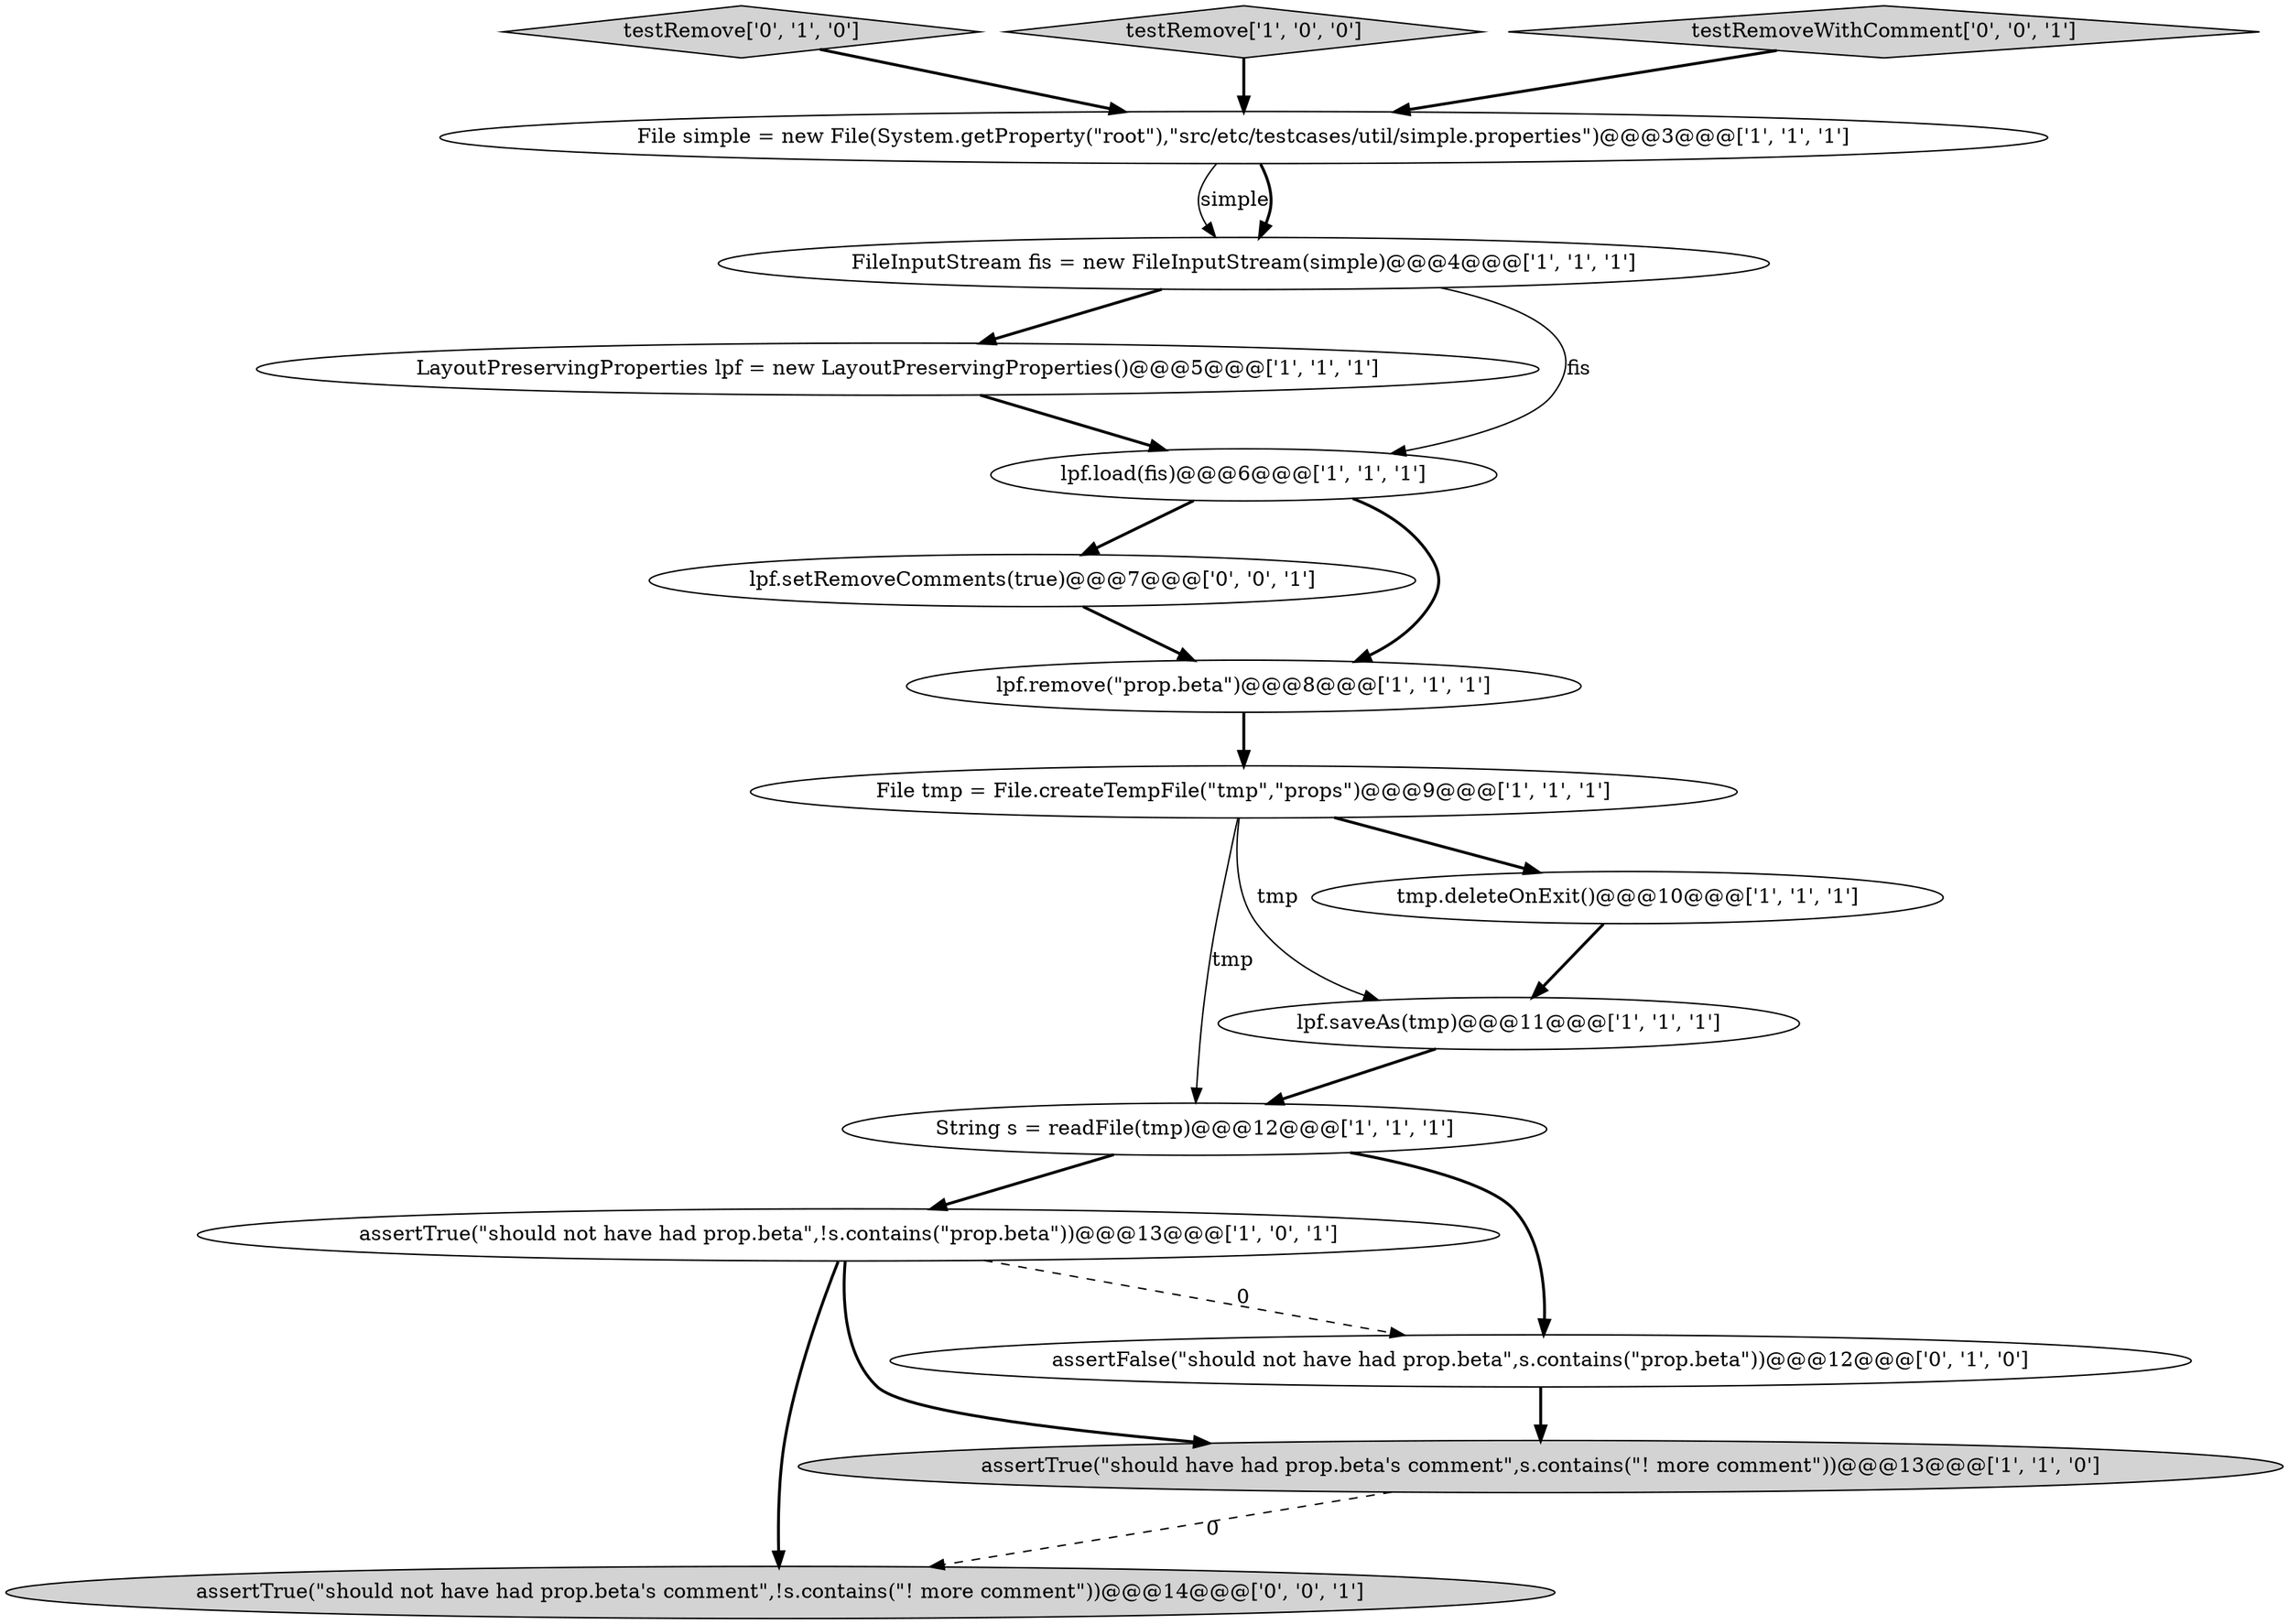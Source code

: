 digraph {
8 [style = filled, label = "FileInputStream fis = new FileInputStream(simple)@@@4@@@['1', '1', '1']", fillcolor = white, shape = ellipse image = "AAA0AAABBB1BBB"];
1 [style = filled, label = "assertTrue(\"should have had prop.beta's comment\",s.contains(\"! more comment\"))@@@13@@@['1', '1', '0']", fillcolor = lightgray, shape = ellipse image = "AAA0AAABBB1BBB"];
6 [style = filled, label = "String s = readFile(tmp)@@@12@@@['1', '1', '1']", fillcolor = white, shape = ellipse image = "AAA0AAABBB1BBB"];
4 [style = filled, label = "File simple = new File(System.getProperty(\"root\"),\"src/etc/testcases/util/simple.properties\")@@@3@@@['1', '1', '1']", fillcolor = white, shape = ellipse image = "AAA0AAABBB1BBB"];
5 [style = filled, label = "LayoutPreservingProperties lpf = new LayoutPreservingProperties()@@@5@@@['1', '1', '1']", fillcolor = white, shape = ellipse image = "AAA0AAABBB1BBB"];
0 [style = filled, label = "lpf.load(fis)@@@6@@@['1', '1', '1']", fillcolor = white, shape = ellipse image = "AAA0AAABBB1BBB"];
11 [style = filled, label = "tmp.deleteOnExit()@@@10@@@['1', '1', '1']", fillcolor = white, shape = ellipse image = "AAA0AAABBB1BBB"];
10 [style = filled, label = "lpf.saveAs(tmp)@@@11@@@['1', '1', '1']", fillcolor = white, shape = ellipse image = "AAA0AAABBB1BBB"];
12 [style = filled, label = "testRemove['0', '1', '0']", fillcolor = lightgray, shape = diamond image = "AAA0AAABBB2BBB"];
14 [style = filled, label = "lpf.setRemoveComments(true)@@@7@@@['0', '0', '1']", fillcolor = white, shape = ellipse image = "AAA0AAABBB3BBB"];
7 [style = filled, label = "assertTrue(\"should not have had prop.beta\",!s.contains(\"prop.beta\"))@@@13@@@['1', '0', '1']", fillcolor = white, shape = ellipse image = "AAA0AAABBB1BBB"];
2 [style = filled, label = "lpf.remove(\"prop.beta\")@@@8@@@['1', '1', '1']", fillcolor = white, shape = ellipse image = "AAA0AAABBB1BBB"];
3 [style = filled, label = "testRemove['1', '0', '0']", fillcolor = lightgray, shape = diamond image = "AAA0AAABBB1BBB"];
13 [style = filled, label = "assertFalse(\"should not have had prop.beta\",s.contains(\"prop.beta\"))@@@12@@@['0', '1', '0']", fillcolor = white, shape = ellipse image = "AAA1AAABBB2BBB"];
16 [style = filled, label = "testRemoveWithComment['0', '0', '1']", fillcolor = lightgray, shape = diamond image = "AAA0AAABBB3BBB"];
15 [style = filled, label = "assertTrue(\"should not have had prop.beta's comment\",!s.contains(\"! more comment\"))@@@14@@@['0', '0', '1']", fillcolor = lightgray, shape = ellipse image = "AAA0AAABBB3BBB"];
9 [style = filled, label = "File tmp = File.createTempFile(\"tmp\",\"props\")@@@9@@@['1', '1', '1']", fillcolor = white, shape = ellipse image = "AAA0AAABBB1BBB"];
9->10 [style = solid, label="tmp"];
4->8 [style = solid, label="simple"];
9->11 [style = bold, label=""];
8->5 [style = bold, label=""];
10->6 [style = bold, label=""];
16->4 [style = bold, label=""];
12->4 [style = bold, label=""];
6->13 [style = bold, label=""];
4->8 [style = bold, label=""];
7->13 [style = dashed, label="0"];
2->9 [style = bold, label=""];
5->0 [style = bold, label=""];
11->10 [style = bold, label=""];
9->6 [style = solid, label="tmp"];
8->0 [style = solid, label="fis"];
1->15 [style = dashed, label="0"];
13->1 [style = bold, label=""];
14->2 [style = bold, label=""];
7->15 [style = bold, label=""];
7->1 [style = bold, label=""];
0->2 [style = bold, label=""];
6->7 [style = bold, label=""];
0->14 [style = bold, label=""];
3->4 [style = bold, label=""];
}
